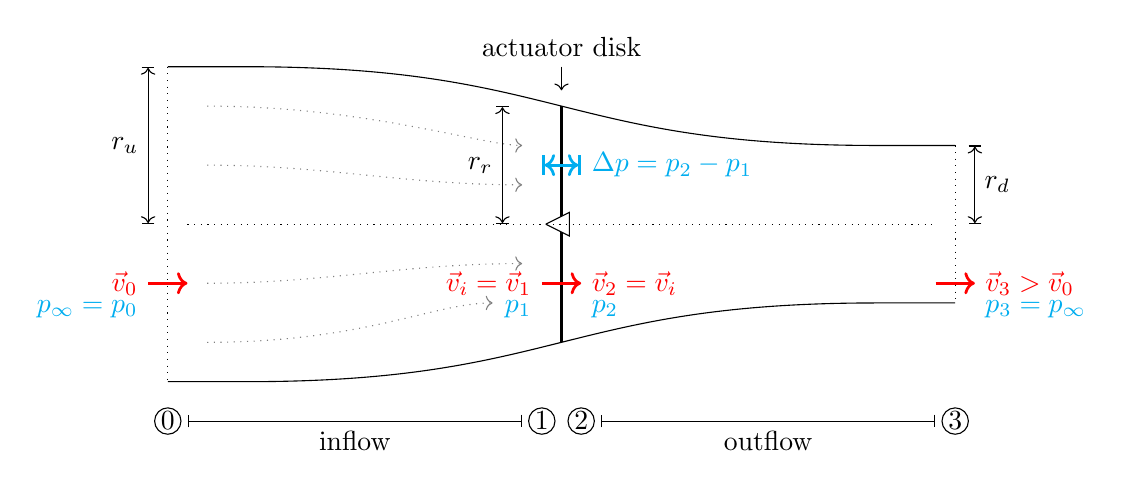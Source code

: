 \begin{tikzpicture}

\newcommand{\streamtube}{
    \draw (-5,0.5) .. controls (-4,0.5) and (-5,0.5) .. (-4,0.5) .. controls (0,0.5) and (0,-0.5) .. (4,-0.5) .. controls (5,-0.5) and (4,-0.5) .. (5,-0.5);
}

% Schematische Darstellung der Strahltheorie (momentum theory)

% oberer Teil der stream tube
\begin{scope}[shift={(0,1.5)}]
	\streamtube;
\end{scope}

% unterer Teil der stream tube
\begin{scope}[shift={(0,-1.5)},yscale=-1]
	\streamtube;
\end{scope}

% Propellerebene (actuator disk)
\coordinate (propeller_upper) at (0,1.5);
\coordinate (propeller_upper_quarter) at (0,0.75);
\coordinate (propeller_center) at (0,0);
\coordinate (propeller_lower_quarter) at (0,-0.75);
\coordinate (propeller_lower) at (0,-1.5);
\draw [line width=1]  (propeller_upper) node (actuator_disk_label) [above=0.5,align=left] {actuator disk} -- 
                                    (propeller_center) -- 
                                    (propeller_lower);

\draw [->] (actuator_disk_label) -- ($(propeller_upper)+(0,0.2)$);

% propeller hub
\draw [fill=white] 
           ($(propeller_center)+(-0.2,0)$) -- 
           ($(propeller_center)+(0.1,0.15)$) -- 
           ($(propeller_center)+(0.1,-0.15)$) --
           ($(propeller_center)+(-0.2,0)$);

% upstream event horizon
\coordinate (upstream_upper) at (-5,2);
\coordinate (upstream_upper_quarter) at (-5,1);
\coordinate (upstream_center) at (-5,0);
\coordinate (upstream_lower_quarter) at (-5,-0.75);
\coordinate (upstream_lower) at (-5,-2);
\draw [dotted]  (upstream_upper) -- 
                                    (upstream_center) -- 
                                    (upstream_lower);

% downstream event horizon
\coordinate (downstream_upper) at (5,1);
\coordinate (downstream_upper_quarter) at (5,0.5);
\coordinate (downstream_center) at (5,0);
\coordinate (downstream_lower_quarter) at (5,-0.75);
\coordinate (downstream_lower) at (5,-1);
\draw [dotted]  (downstream_upper) -- 
                                    (downstream_center) -- 
                                    (downstream_lower);

% streamtube label
%\node (streamtube_label) at (upstream_upper) [above right=5.6] {streamtube};

% flow arrow
\draw [dotted] ($(upstream_center)+(0.25,0)$) -- 
                         ($(downstream_center)-(0.25,0)$);

% upstream radius
\draw [|<->|] ($(upstream_upper)-(0.25,0)$) -- 
			 ($(upstream_upper_quarter)-(0.25,0)$) node [left] {$r_u$} --
                     ($(upstream_center)-(0.25,0)$);

% downstream radius
\draw [|<->|] ($(downstream_upper)+(0.25,0)$) -- 
			 ($(downstream_upper_quarter)+(0.25,0)$) node [right] {$r_d$} --
                     ($(downstream_center)+(0.25,0)$);

% propeller radius
\draw [|<->|] ($(propeller_upper)-(0.75,0)$) -- 
			 ($(propeller_upper_quarter)-(0.75,0)$) node [left] {$r_r$} --
                     ($(propeller_center)-(0.75,0)$);

% area markers
\node [draw,circle,inner sep=0.5,outer sep=2.5] (area_0) at ($(upstream_lower)-(0,0.5)$) {0};
\node [draw,circle,inner sep=0.5,outer sep=2.5] (area_1) at ($(propeller_lower)-(0.25,1)$) {1};
\node [draw,circle,inner sep=0.5,outer sep=2.5] (area_2) at ($(propeller_lower)-(-0.25,1)$) {2};
\node [draw,circle,inner sep=0.5,outer sep=2.5] (area_3) at ($(downstream_lower)-(0,1.5)$) {3};

% inflow and outflow labels
\draw [|-|] (area_0) -- (area_1) node [below,midway] {inflow};
\draw [|-|] (area_2) -- (area_3) node [below,midway] {outflow};

% induced pressure vector
\draw [cyan,|<->|,line width=1] 
        ($(propeller_upper_quarter)-(0.25,0)$) --
        ($(propeller_upper_quarter)+(0.25,0)$)  node [right] {$\Delta p = p_2 - p_1$};

% velocity and pressure nodes are too close, so add a little bit of fluff there
\def\mindist{1.75em}

% induced velocity vector
\draw [red,->,line width=1] 
        ($(propeller_lower_quarter)-(0.25,0)$) node [left] {$\vec{v}_i = \vec{v}_1$} node [cyan,below left,minimum height=\mindist] {$p_1$} --
        ($(propeller_lower_quarter)+(0.25,0)$) node [right] {$\vec{v}_2 = \vec{v}_i$} node [cyan,below right,minimum height=\mindist] {$p_2$} ;

% upstream velocity vector
\draw [red,->,line width=1] 
        ($(upstream_lower_quarter)-(0.25,0)$) node [left] {$\vec{v}_0$} node [cyan,below left,minimum height=\mindist] {$p_\infty = p_0$} --
        ($(upstream_lower_quarter)+(0.25,0)$);
        
% downstream velocity vector
\draw [red,->,line width=1] 
        ($(downstream_lower_quarter)-(0.25,0)$) --
        ($(downstream_lower_quarter)+(0.25,0)$) node [right] {$\vec{v}_3 > \vec{v}_0$} node [cyan,below right,minimum height=\mindist] {$p_3 = p_\infty$};

% inflow stream lines
\begin{scope}[black!50,dotted]
    \draw [->] (-4.5,1.5) .. controls (-2.5,1.5) and (-1,1) .. (-0.5,1);
    \draw [->] (-4.5,0.75) .. controls (-3,0.75) and (-2,0.5) .. (-0.5,0.5);
    \draw [->] (-4.5,-1.5) .. controls (-2.5,-1.5) and (-1.625,-1) .. (-0.875,-1);
    \draw [->] (-4.5,-0.75) .. controls (-3,-0.75) and (-2,-0.5) .. (-0.5,-0.5);
\end{scope}

\end{tikzpicture}